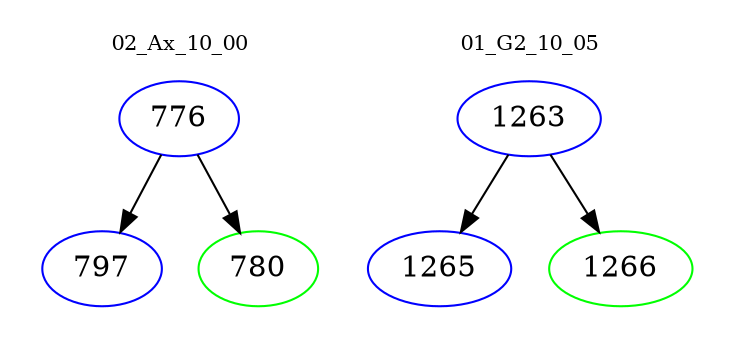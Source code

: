 digraph{
subgraph cluster_0 {
color = white
label = "02_Ax_10_00";
fontsize=10;
T0_776 [label="776", color="blue"]
T0_776 -> T0_797 [color="black"]
T0_797 [label="797", color="blue"]
T0_776 -> T0_780 [color="black"]
T0_780 [label="780", color="green"]
}
subgraph cluster_1 {
color = white
label = "01_G2_10_05";
fontsize=10;
T1_1263 [label="1263", color="blue"]
T1_1263 -> T1_1265 [color="black"]
T1_1265 [label="1265", color="blue"]
T1_1263 -> T1_1266 [color="black"]
T1_1266 [label="1266", color="green"]
}
}
